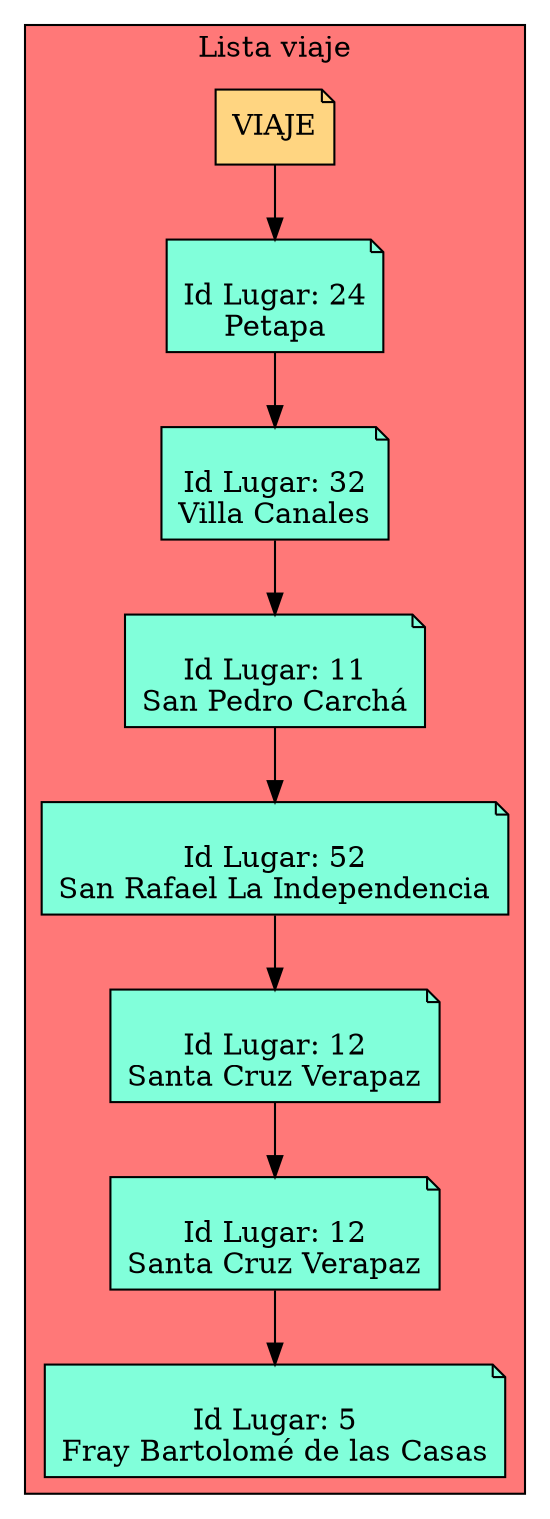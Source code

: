 digraph L {
node[shape=note fillcolor="#A181FF" style =filled]
subgraph cluster_p{
    label= " Lista viaje "
 raiz[label = "VIAJE" fillcolor="#FFD581" ]    bgcolor = "#FF7878"
Nodo17008725[label="
Id Lugar: 24
Petapa",fillcolor="#81FFDA"]
Nodo1967099933[label="
Id Lugar: 32
Villa Canales",fillcolor="#81FFDA"]
Nodo1660546542[label="
Id Lugar: 11
San Pedro Carchá",fillcolor="#81FFDA"]
Nodo1613353442[label="
Id Lugar: 52
San Rafael La Independencia",fillcolor="#81FFDA"]
Nodo2104863890[label="
Id Lugar: 12
Santa Cruz Verapaz",fillcolor="#81FFDA"]
Nodo1950577753[label="
Id Lugar: 12
Santa Cruz Verapaz",fillcolor="#81FFDA"]
Nodo1509454242[label="
Id Lugar: 5
Fray Bartolomé de las Casas",fillcolor="#81FFDA"]

raiz->Nodo17008725
Nodo17008725 -> Nodo1967099933

Nodo1967099933 -> Nodo1660546542

Nodo1660546542 -> Nodo1613353442

Nodo1613353442 -> Nodo2104863890

Nodo2104863890 -> Nodo1950577753

Nodo1950577753 -> Nodo1509454242
}}